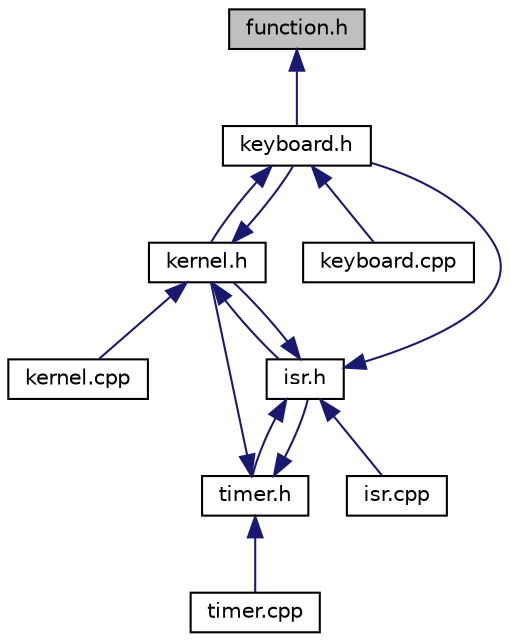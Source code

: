 digraph "function.h"
{
 // LATEX_PDF_SIZE
  edge [fontname="Helvetica",fontsize="10",labelfontname="Helvetica",labelfontsize="10"];
  node [fontname="Helvetica",fontsize="10",shape=record];
  Node1 [label="function.h",height=0.2,width=0.4,color="black", fillcolor="grey75", style="filled", fontcolor="black",tooltip="Defines a \"function\" that allows us to suppress unused variable errors."];
  Node1 -> Node2 [dir="back",color="midnightblue",fontsize="10",style="solid",fontname="Helvetica"];
  Node2 [label="keyboard.h",height=0.2,width=0.4,color="black", fillcolor="white", style="filled",URL="$keyboard_8h.html",tooltip="Keyboard driver header file. Provides a class for translating scancodes to printable characters and p..."];
  Node2 -> Node3 [dir="back",color="midnightblue",fontsize="10",style="solid",fontname="Helvetica"];
  Node3 [label="kernel.h",height=0.2,width=0.4,color="black", fillcolor="white", style="filled",URL="$kernel_8h.html",tooltip="Kernel header file."];
  Node3 -> Node4 [dir="back",color="midnightblue",fontsize="10",style="solid",fontname="Helvetica"];
  Node4 [label="isr.h",height=0.2,width=0.4,color="black", fillcolor="white", style="filled",URL="$isr_8h.html",tooltip="Interrupt Service Routine header file. Provides a class to reference all interrupt registers and perf..."];
  Node4 -> Node5 [dir="back",color="midnightblue",fontsize="10",style="solid",fontname="Helvetica"];
  Node5 [label="isr.cpp",height=0.2,width=0.4,color="black", fillcolor="white", style="filled",URL="$isr_8cpp.html",tooltip="Interrupt Service Routine definitions file."];
  Node4 -> Node3 [dir="back",color="midnightblue",fontsize="10",style="solid",fontname="Helvetica"];
  Node4 -> Node6 [dir="back",color="midnightblue",fontsize="10",style="solid",fontname="Helvetica"];
  Node6 [label="timer.h",height=0.2,width=0.4,color="black", fillcolor="white", style="filled",URL="$timer_8h.html",tooltip="CPU Timer header file. Provides a class to access the timer on the CPU."];
  Node6 -> Node3 [dir="back",color="midnightblue",fontsize="10",style="solid",fontname="Helvetica"];
  Node6 -> Node4 [dir="back",color="midnightblue",fontsize="10",style="solid",fontname="Helvetica"];
  Node6 -> Node7 [dir="back",color="midnightblue",fontsize="10",style="solid",fontname="Helvetica"];
  Node7 [label="timer.cpp",height=0.2,width=0.4,color="black", fillcolor="white", style="filled",URL="$timer_8cpp.html",tooltip="Timer definitions file."];
  Node4 -> Node2 [dir="back",color="midnightblue",fontsize="10",style="solid",fontname="Helvetica"];
  Node3 -> Node2 [dir="back",color="midnightblue",fontsize="10",style="solid",fontname="Helvetica"];
  Node3 -> Node8 [dir="back",color="midnightblue",fontsize="10",style="solid",fontname="Helvetica"];
  Node8 [label="kernel.cpp",height=0.2,width=0.4,color="black", fillcolor="white", style="filled",URL="$kernel_8cpp.html",tooltip="Panix kernel main source file. Includes the kernel's kernel_main() function that helps make the jump ..."];
  Node2 -> Node9 [dir="back",color="midnightblue",fontsize="10",style="solid",fontname="Helvetica"];
  Node9 [label="keyboard.cpp",height=0.2,width=0.4,color="black", fillcolor="white", style="filled",URL="$keyboard_8cpp.html",tooltip="Keyboard driver definitions file."];
}
